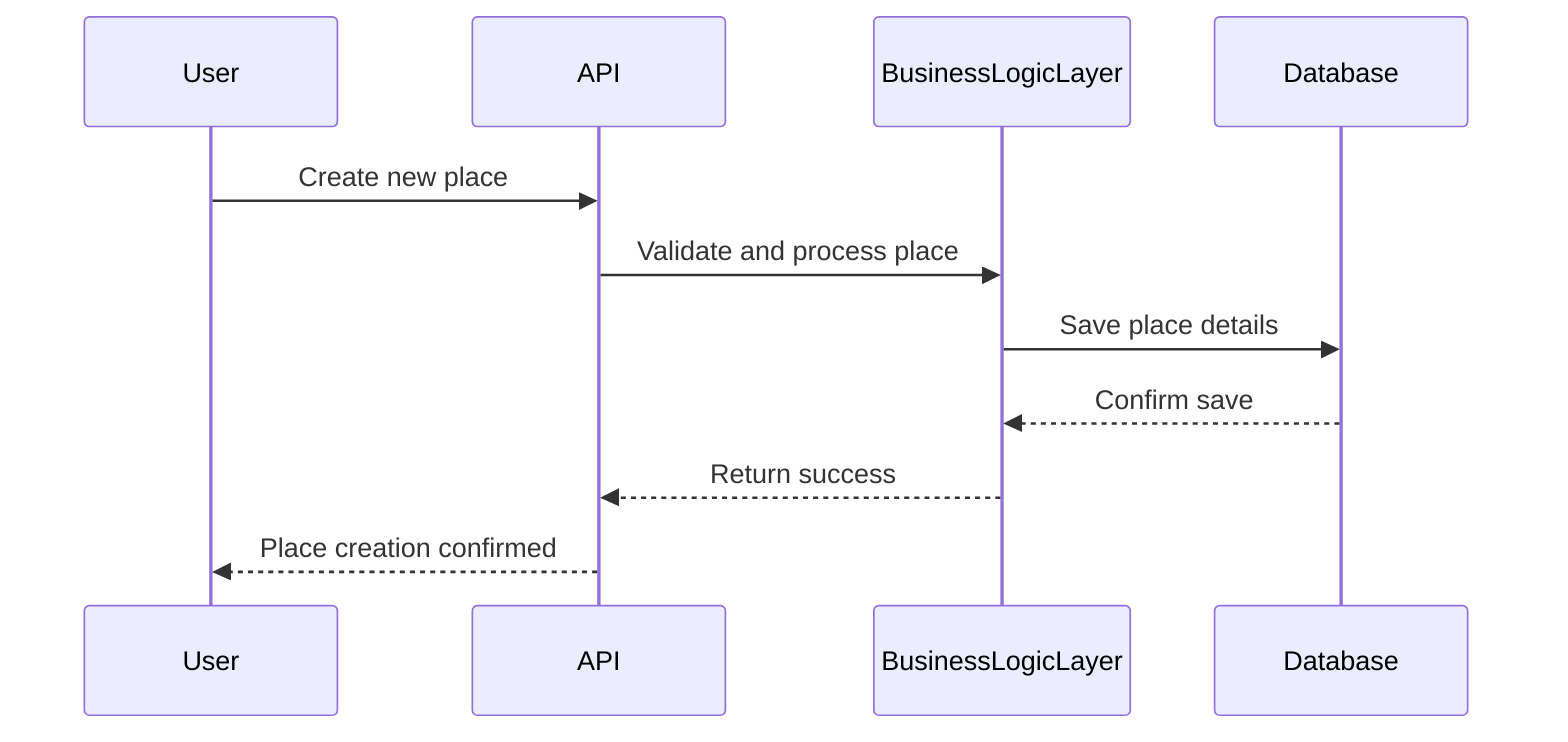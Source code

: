 sequenceDiagram
    participant User
    participant API
    participant BL as BusinessLogicLayer
    participant DB as Database

    User->>API: Create new place
    API->>BL: Validate and process place
    BL->>DB: Save place details
    DB-->>BL: Confirm save
    BL-->>API: Return success
    API-->>User: Place creation confirmed